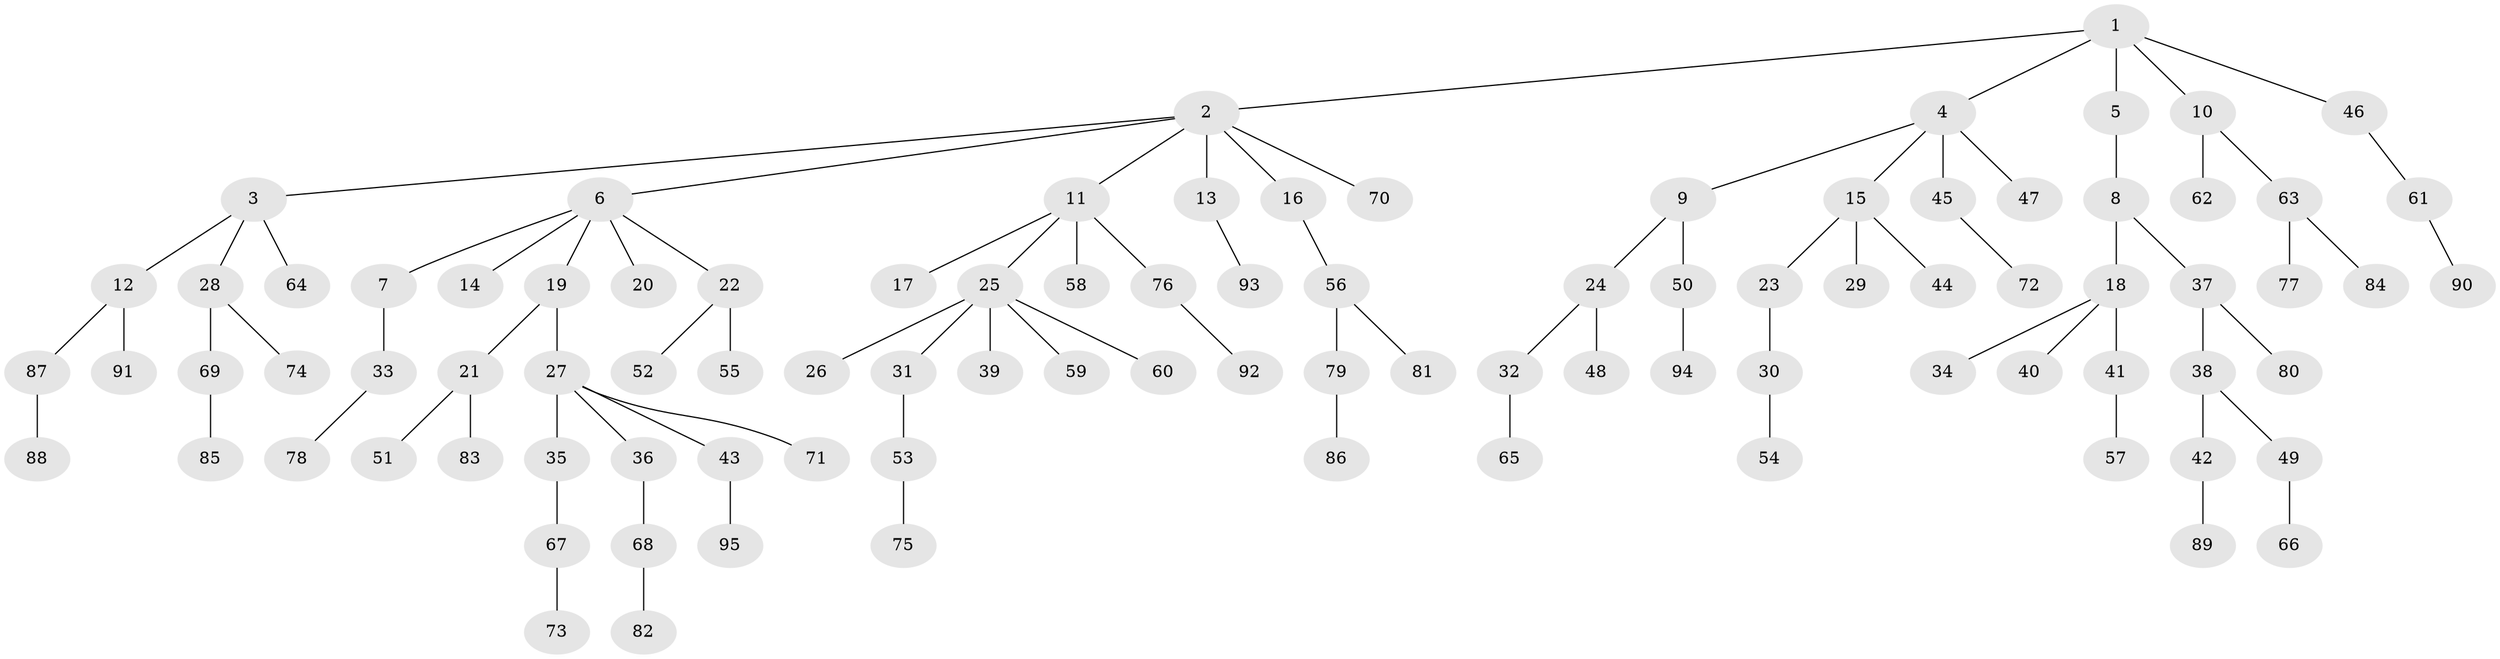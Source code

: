 // Generated by graph-tools (version 1.1) at 2025/26/03/09/25 03:26:25]
// undirected, 95 vertices, 94 edges
graph export_dot {
graph [start="1"]
  node [color=gray90,style=filled];
  1;
  2;
  3;
  4;
  5;
  6;
  7;
  8;
  9;
  10;
  11;
  12;
  13;
  14;
  15;
  16;
  17;
  18;
  19;
  20;
  21;
  22;
  23;
  24;
  25;
  26;
  27;
  28;
  29;
  30;
  31;
  32;
  33;
  34;
  35;
  36;
  37;
  38;
  39;
  40;
  41;
  42;
  43;
  44;
  45;
  46;
  47;
  48;
  49;
  50;
  51;
  52;
  53;
  54;
  55;
  56;
  57;
  58;
  59;
  60;
  61;
  62;
  63;
  64;
  65;
  66;
  67;
  68;
  69;
  70;
  71;
  72;
  73;
  74;
  75;
  76;
  77;
  78;
  79;
  80;
  81;
  82;
  83;
  84;
  85;
  86;
  87;
  88;
  89;
  90;
  91;
  92;
  93;
  94;
  95;
  1 -- 2;
  1 -- 4;
  1 -- 5;
  1 -- 10;
  1 -- 46;
  2 -- 3;
  2 -- 6;
  2 -- 11;
  2 -- 13;
  2 -- 16;
  2 -- 70;
  3 -- 12;
  3 -- 28;
  3 -- 64;
  4 -- 9;
  4 -- 15;
  4 -- 45;
  4 -- 47;
  5 -- 8;
  6 -- 7;
  6 -- 14;
  6 -- 19;
  6 -- 20;
  6 -- 22;
  7 -- 33;
  8 -- 18;
  8 -- 37;
  9 -- 24;
  9 -- 50;
  10 -- 62;
  10 -- 63;
  11 -- 17;
  11 -- 25;
  11 -- 58;
  11 -- 76;
  12 -- 87;
  12 -- 91;
  13 -- 93;
  15 -- 23;
  15 -- 29;
  15 -- 44;
  16 -- 56;
  18 -- 34;
  18 -- 40;
  18 -- 41;
  19 -- 21;
  19 -- 27;
  21 -- 51;
  21 -- 83;
  22 -- 52;
  22 -- 55;
  23 -- 30;
  24 -- 32;
  24 -- 48;
  25 -- 26;
  25 -- 31;
  25 -- 39;
  25 -- 59;
  25 -- 60;
  27 -- 35;
  27 -- 36;
  27 -- 43;
  27 -- 71;
  28 -- 69;
  28 -- 74;
  30 -- 54;
  31 -- 53;
  32 -- 65;
  33 -- 78;
  35 -- 67;
  36 -- 68;
  37 -- 38;
  37 -- 80;
  38 -- 42;
  38 -- 49;
  41 -- 57;
  42 -- 89;
  43 -- 95;
  45 -- 72;
  46 -- 61;
  49 -- 66;
  50 -- 94;
  53 -- 75;
  56 -- 79;
  56 -- 81;
  61 -- 90;
  63 -- 77;
  63 -- 84;
  67 -- 73;
  68 -- 82;
  69 -- 85;
  76 -- 92;
  79 -- 86;
  87 -- 88;
}
